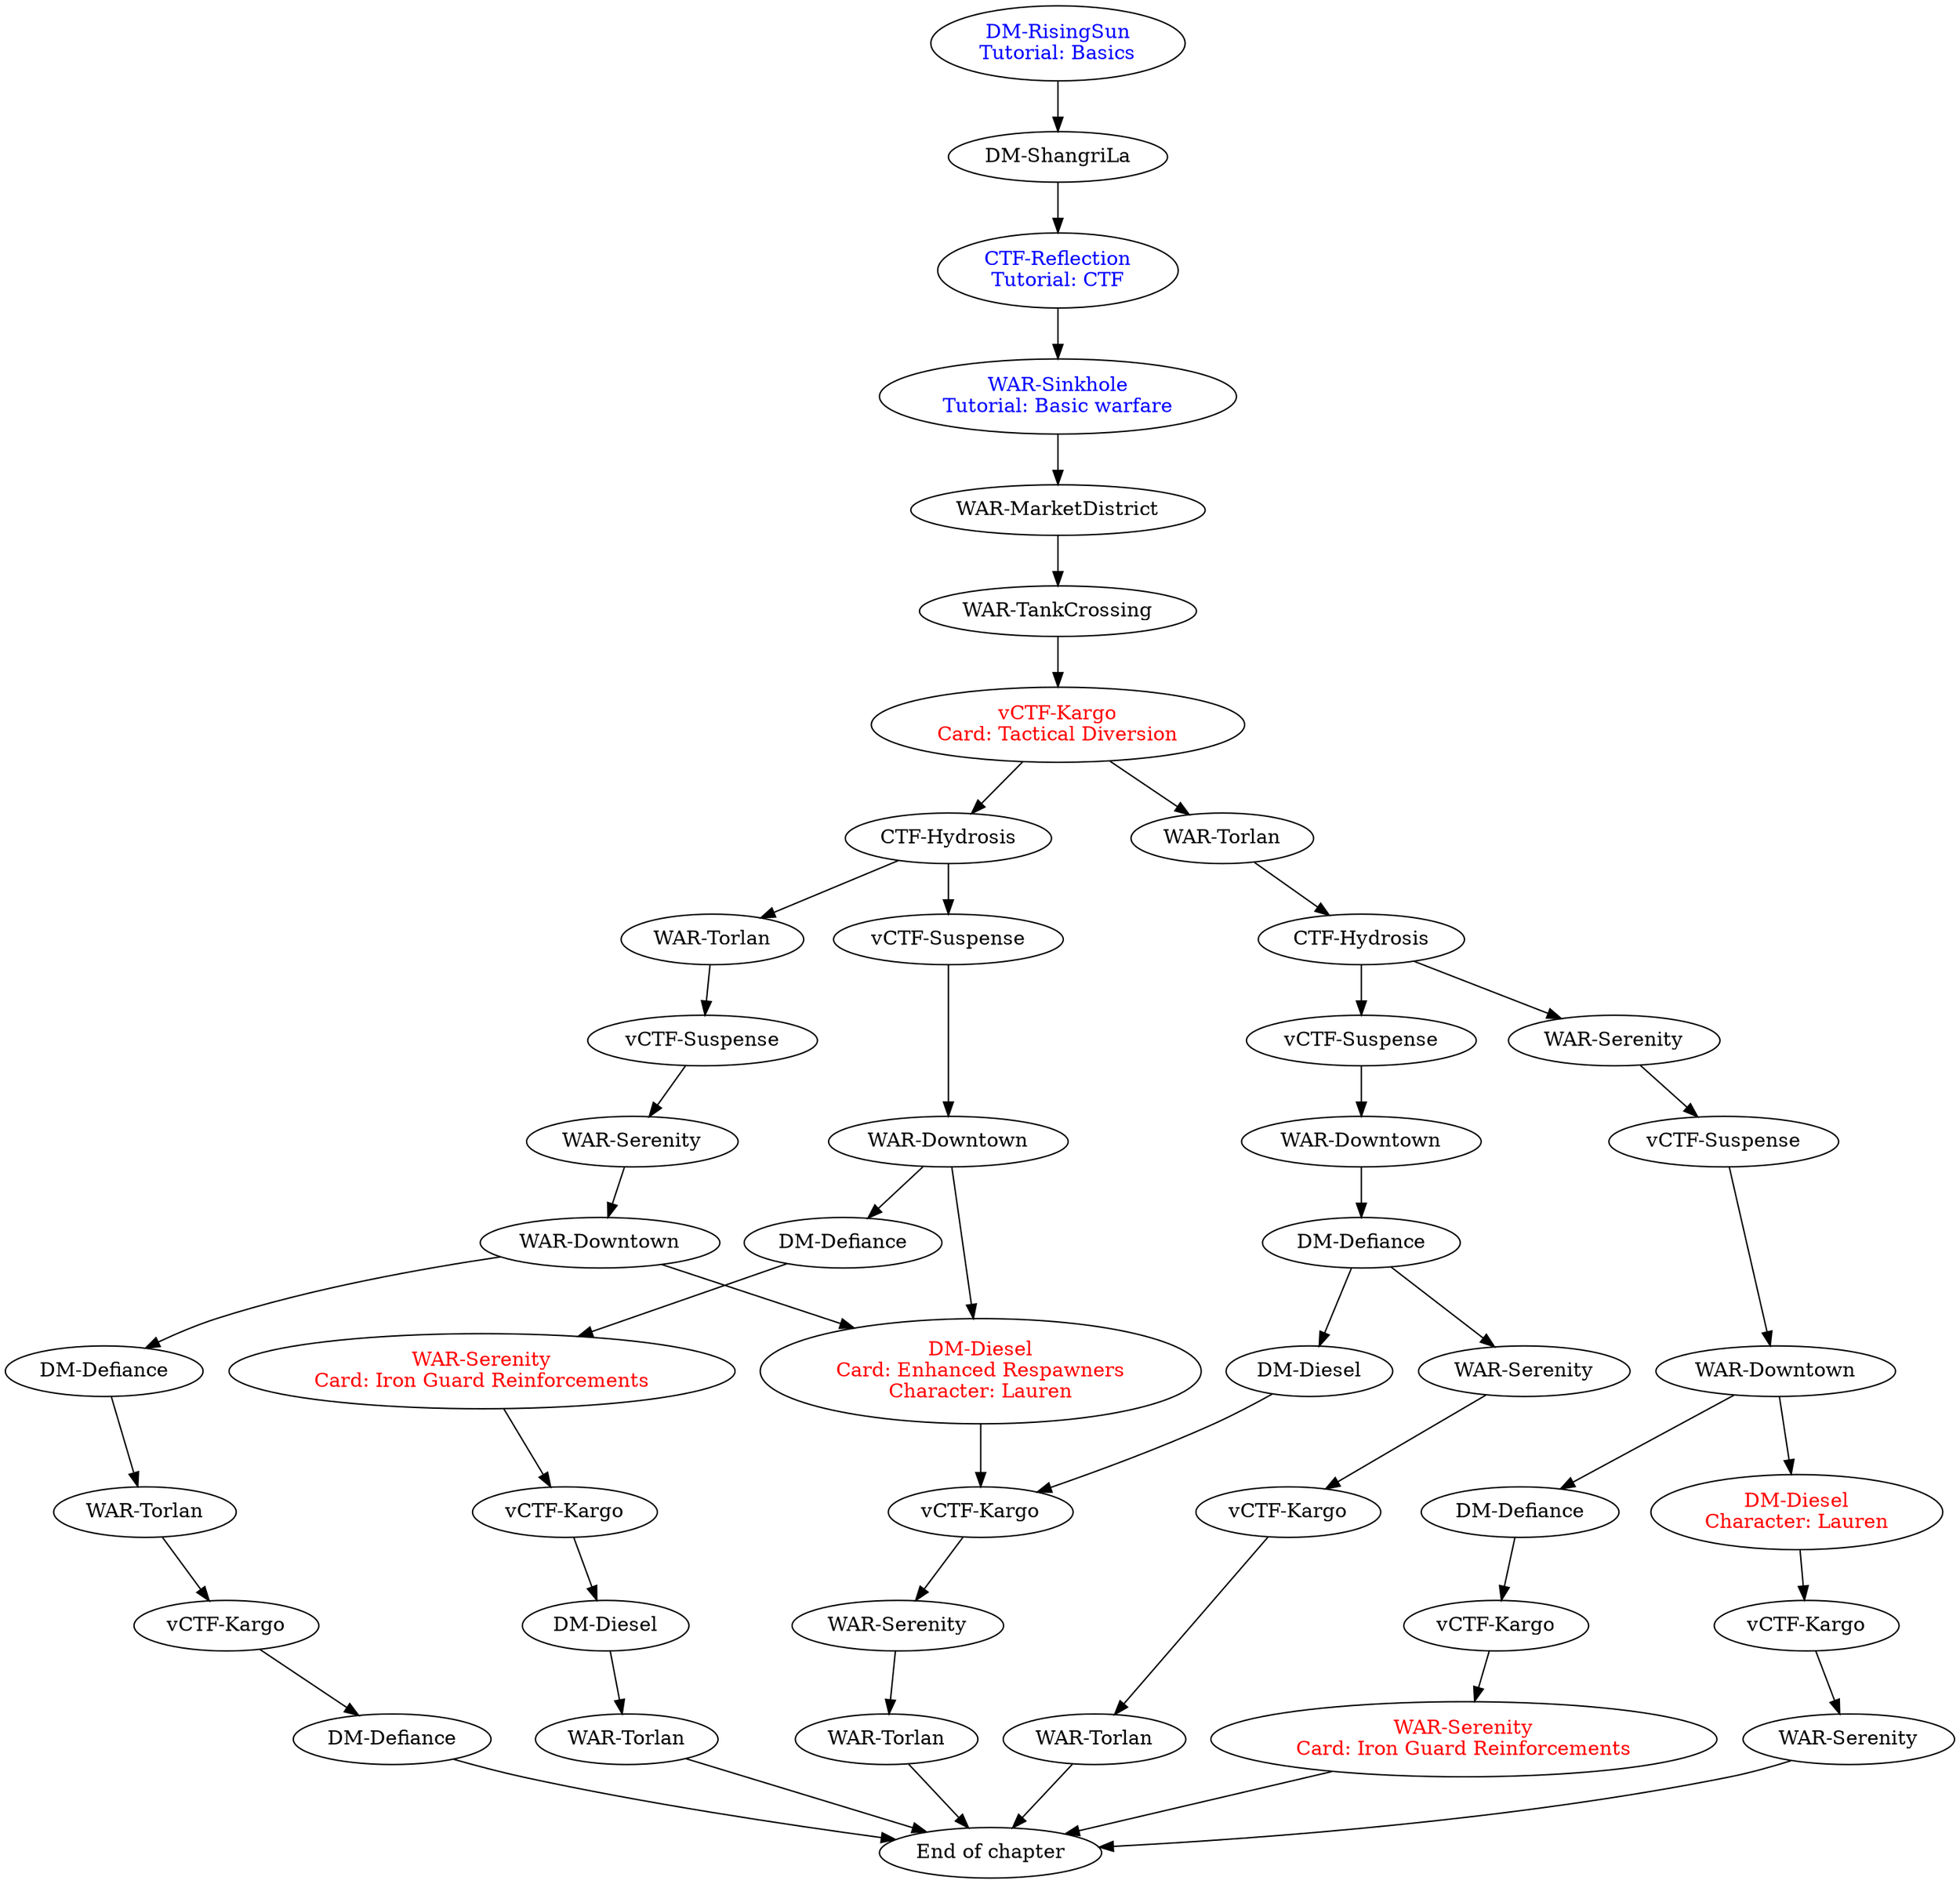 digraph act2 {
    map0 [label="DM-RisingSun\nTutorial: Basics", fontcolor="blue"]
    map0 -> map1

    map1 [label="DM-ShangriLa"]
    map1 -> map2
    
    map2 [label="CTF-Reflection\nTutorial: CTF", fontcolor="blue"]
    map2 -> map3
    
    map3 [label="WAR-Sinkhole\nTutorial: Basic warfare", fontcolor="blue"]
    map3 -> map4
    
    map4 [label="WAR-MarketDistrict"]
    map4 -> map5
    
    map5 [label="WAR-TankCrossing"]
    map5 -> map6
    
    map6 [label="vCTF-Kargo\nCard: Tactical Diversion", fontcolor="red"]
    map6 -> {route21 route22}
    
    route21 [label="CTF-Hydrosis"]
    route21 -> {route211 route212}
    
    route211 [label="vCTF-Suspense"]
    route211 -> map7
    
    map7 [label="WAR-Downtown"]
    map7 -> {route2111 route2112}
    
    route2111 [label="DM-Defiance"]
    route2111 -> map8
    
    map8 [label="WAR-Serenity\nCard: Iron Guard Reinforcements", fontcolor="red"]
    map8 -> map9
    
    map9 [label="vCTF-Kargo"]
    map9 -> map10
    
    map10 [label="DM-Diesel"]
    map10 -> map11
    
    map11 [label="WAR-Torlan"]
    map11 -> end
    
    route2112 [label="DM-Diesel\nCard: Enhanced Respawners\nCharacter: Lauren", fontcolor="red"]
    route2112 -> map12
    
    map12 [label="vCTF-Kargo"]
    map12 -> map13
    
    map13 [label="WAR-Serenity"]
    map13 -> map14
    
    map14 [label="WAR-Torlan"]
    map14 -> end
    
    route212 [label="WAR-Torlan"]
    route212 -> map15
    
    map15 [label="vCTF-Suspense"]
    map15 -> map16
    
    map16 [label="WAR-Serenity"]
    map16 -> map17
    
    map17 [label="WAR-Downtown"]
    map17 -> {route2121 route2112}
    
    route2121 [label="DM-Defiance"]
    route2121 -> map18
    
    map18 [label="WAR-Torlan"]
    map18 -> map19
    
    map19 [label="vCTF-Kargo"]
    map19 -> map20
    
    map20 [label="DM-Defiance"]
    map20 -> end
    
    route22 [label="WAR-Torlan"]
    route22 -> map21
    
    map21 [label="CTF-Hydrosis"]
    map21 -> {route221 route222}
    
    route221 [label="vCTF-Suspense"]
    route221 -> map22
    
    map22 [label="WAR-Downtown"]
    map22 -> map23
    
    map23 [label="DM-Defiance"]
    map23 -> {route2211 map33}
    
    map33 [label="DM-Diesel"]
    map33 -> map12
    
    route2211 [label="WAR-Serenity"]
    route2211 -> map24
    
    map24 [label="vCTF-Kargo"]
    map24 -> map25
    
    map25 [label="WAR-Torlan"]
    map25 -> end
    
    route222 [label="WAR-Serenity"]
    route222 -> map26
    
    map26 [label="vCTF-Suspense"]
    map26 -> map27
    
    map27 [label="WAR-Downtown"]
    map27 -> {route2221 route2222}
    
    route2221 [label="DM-Defiance"]
    route2221 -> map28
    
    map28 [label="vCTF-Kargo"]
    map28 -> map29
    
    map29 [label="WAR-Serenity\nCard: Iron Guard Reinforcements", fontcolor="red"]
    map29 -> end
    
    route2222 [label="DM-Diesel\nCharacter: Lauren", fontcolor="red"]
    route2222 -> map30
    
    map30 [label="vCTF-Kargo"]
    map30 -> map31
    
    map31 [label="WAR-Serenity"]
    map31 -> end
    
    end [label="End of chapter"]
}